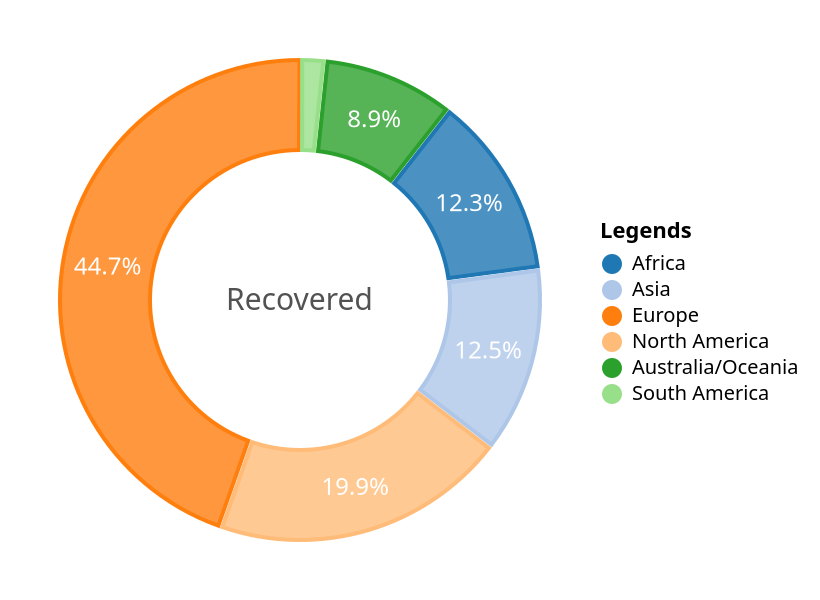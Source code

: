 {
  "$schema": "https://vega.github.io/schema/vega/v3.0.json",
  "width": 300,
  "height": 300,
  "autosize": "pad",
  "config": {"view": {"stroke": "transparent"}},
  "signals": [
    {"name": "startAngle", "value": 0},
    {"name": "endAngle", "value": 6.29},
    {"name": "padAngle", "value": 0},
    {"name": "sort", "value": true},
    {"name": "strokeWidth", "value": 2},
    {
      "name": "selected",
      "value": "",
      "on": [{"events": "mouseover", "update": "datum"}]
    }
  ],
  "data": [
    {
      "name": "table",
      "values": [
        {"Continent": "Africa", "Recovered": 1162145},
        {"Continent": "Asia", "Recovered": 1182405},
        {"Continent": "Europe", "Recovered": 4216364},
        {"Continent": "North America", "Recovered": 1880693},
        {"Continent": "Australia/Oceania", "Recovered": 836665},
        {"Continent": "South America", "Recovered": 159611}
      ],
      "transform": [
        {
          "type": "pie",
          "field": "Recovered",
          "startAngle": {"signal": "startAngle"},
          "endAngle": {"signal": "endAngle"},
          "sort": {"signal": "sort"}
        }
      ]
    },
    {
      "name": "fieldSum",
      "source": "table",
      "transform": [
        {
          "type": "aggregate",
          "fields": ["Recovered"],
          "ops": ["sum"],
          "as": ["sum"]
        }
      ]
    }
  ],
  "legends": [
    {
      "fill": "color",
      "title": "Legends",
      "orient": "none",
      "padding": {"value": 10},
      "encode": {
        "symbols": {"enter": {"fillOpacity": {"value": 1}}},
        "legend": {
          "update": {
            "x": {
              "signal": "(width / 2) + if(selected && selected.Continent == datum.Continent, if(width >= height, height, width) / 2 * 1.1 * 0.8, if(width >= height, height, width) / 2 * 0.8)",
              "offset": 20
            },
            "y": {"signal": "(height / 2)", "offset": -50}
          }
        }
      }
    }
  ],
  "scales": [
    {"name": "color", "type": "ordinal", "range": {"scheme": "category20"}}
  ],
  "marks": [
    {
      "type": "arc",
      "from": {"data": "table"},
      "encode": {
        "enter": {
          "fill": {"scale": "color", "field": "Continent"},
          "x": {"signal": "width / 2"},
          "y": {"signal": "height / 2"}
        },
        "update": {
          "startAngle": {"field": "startAngle"},
          "endAngle": {"field": "endAngle"},
          "padAngle": {
            "signal": "if(selected && selected.Continent == datum.Continent, 0.015, 0.015)"
          },
          "innerRadius": {
            "signal": "if(selected && selected.Continent == datum.Continent, if(width >= height, height, width) / 2 * 0.45, if(width >= height, height, width) / 2 * 0.5)"
          },
          "outerRadius": {
            "signal": "if(selected && selected.Continent == datum.Continent, if(width >= height, height, width) / 2 * 1.05 * 0.8, if(width >= height, height, width) / 2 * 0.8)"
          },
          "opacity": {
            "signal": "if(selected && selected.Continent !== datum.Continent, 1, 1)"
          },
          "stroke": {"signal": "scale('color', datum.Continent)"},
          "strokeWidth": {"signal": "strokeWidth"},
          "fillOpacity": {
            "signal": "if(selected && selected.Continent == datum.Continent, 0.8, 0.8)"
          },
          "tooltip": {
            "signal": "{'Continent': datum.Continent, 'Recovered': datum.Recovered}"
          }
        }
      }
    },
    {
      "type": "text",
      "encode": {
        "enter": {"fill": {"value": "#525252"}, "text": {"value": ""}},
        "update": {
          "opacity": {"value": 2},
          "x": {"signal": "width / 2"},
          "y": {"signal": "height / 2"},
          "align": {"value": "center"},
          "baseline": {"value": "middle"},
          "fontSize": {"signal": "if(width >= height, height, width) * 0.05"},
          "text": {"value": "Recovered"}
        }
      }
    },
    {
      "name": "mark_recovered",
      "type": "text",
      "from": {"data": "table"},
      "encode": {
        "enter": {
          "text": {
            "signal": "if(datum['endAngle'] - datum['startAngle'] < 0.3, '', format((datum['endAngle'] - datum['startAngle']) / (2 * PI), '.1%'))"
          },
          "x": {"signal": "if(width >= height, height, width) / 2"},
          "y": {"signal": "if(width >= height, height, width) / 2"},
          "radius": {
            "signal": "if(selected && selected.Continent == datum.Continent, if(width >= height, height, width) / 2 * 1.05 * 0.65, if(width >= height, height, width) / 2 * 0.65)"
          },
          "theta": {"signal": "(datum['startAngle'] + datum['endAngle'])/2"},
          "fill": {"value": "#FFFFFF"},
          "fontSize": {"value": 12},
          "align": {"value": "center"},
          "baseline": {"value": "middle"}
        }
      }
    }
  ]
}